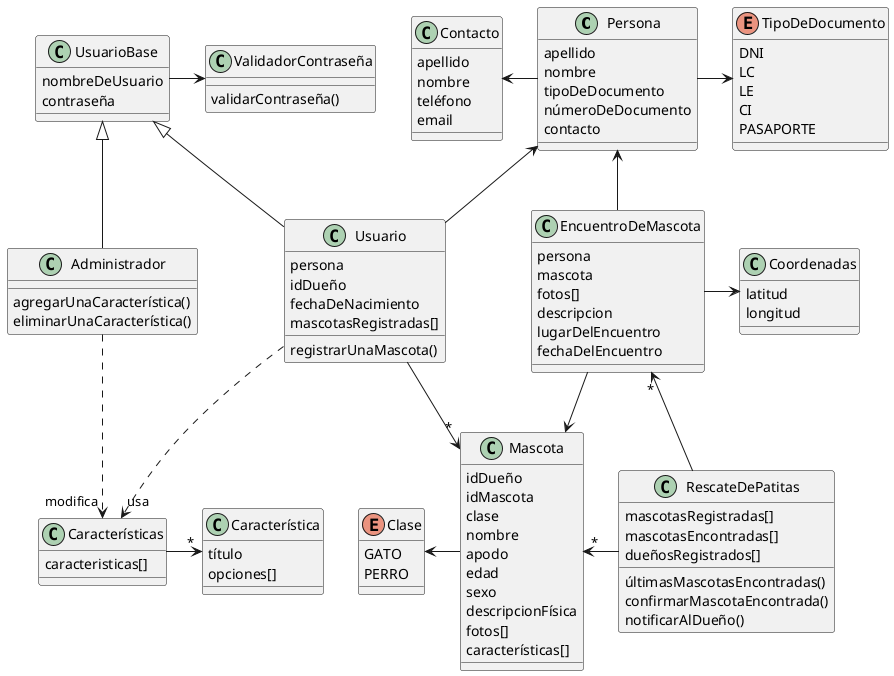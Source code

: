 @startuml RescateDePatitas


class Persona{
  apellido
  nombre
  tipoDeDocumento
  númeroDeDocumento
  contacto

}

class Contacto{
  apellido
  nombre
  teléfono
  email
}

class Mascota{
  idDueño
  idMascota
  clase
  nombre
  apodo
  edad
  sexo
  descripcionFísica
  fotos[]
  características[]
}

enum Clase{
  GATO
  PERRO
}


enum TipoDeDocumento{
  DNI
  LC /' Libreta Cívica '/
  LE /' Libreta de Enrolamiento '/
  CI /' Cédula de Identidad '/
  PASAPORTE
}



class EncuentroDeMascota{
  persona
  mascota
  fotos[]
  descripcion
  lugarDelEncuentro
  fechaDelEncuentro

}

class Coordenadas{
  latitud
  longitud
}

class UsuarioBase{
  nombreDeUsuario
  contraseña
}

class Administrador{

  agregarUnaCaracterística()
  eliminarUnaCaracterística()

}

class Usuario{
  persona
  idDueño
  fechaDeNacimiento
  mascotasRegistradas[]
  registrarUnaMascota()
}


class RescateDePatitas{

  mascotasRegistradas[]
  mascotasEncontradas[]
  dueñosRegistrados[]
  últimasMascotasEncontradas()
  confirmarMascotaEncontrada()
  notificarAlDueño()
}


class Característica{
  título
  opciones[]
}

class Características{
  caracteristicas[]
}

class ValidadorContraseña{
  validarContraseña()
}


UsuarioBase -> ValidadorContraseña
Usuario -u-|> UsuarioBase
EncuentroDeMascota -u-> Persona
EncuentroDeMascota -d-> Mascota
RescateDePatitas -l-> "*" Mascota
RescateDePatitas -l-> "*" EncuentroDeMascota
Persona -> TipoDeDocumento
Usuario -u-> Persona
Persona -l-> Contacto
Mascota -l-> Clase
Usuario -d->"*" Mascota
Administrador -u-|> UsuarioBase
EncuentroDeMascota -> Coordenadas
Características ->"*" Característica
Usuario ..>"usa" Características
Administrador ..>"modifica" Características




@enduml

